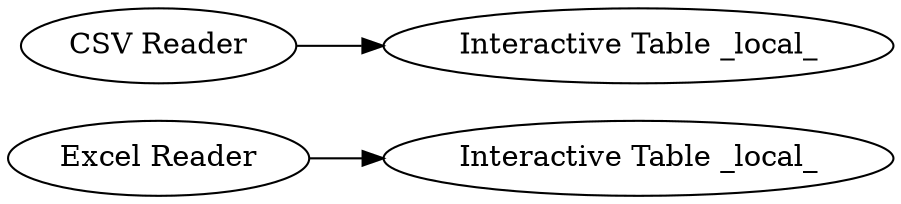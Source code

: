 digraph {
	1050 -> 1051
	1049 -> 1048
	1048 [label="Interactive Table _local_"]
	1049 [label="CSV Reader"]
	1050 [label="Excel Reader"]
	1051 [label="Interactive Table _local_"]
	rankdir=LR
}
